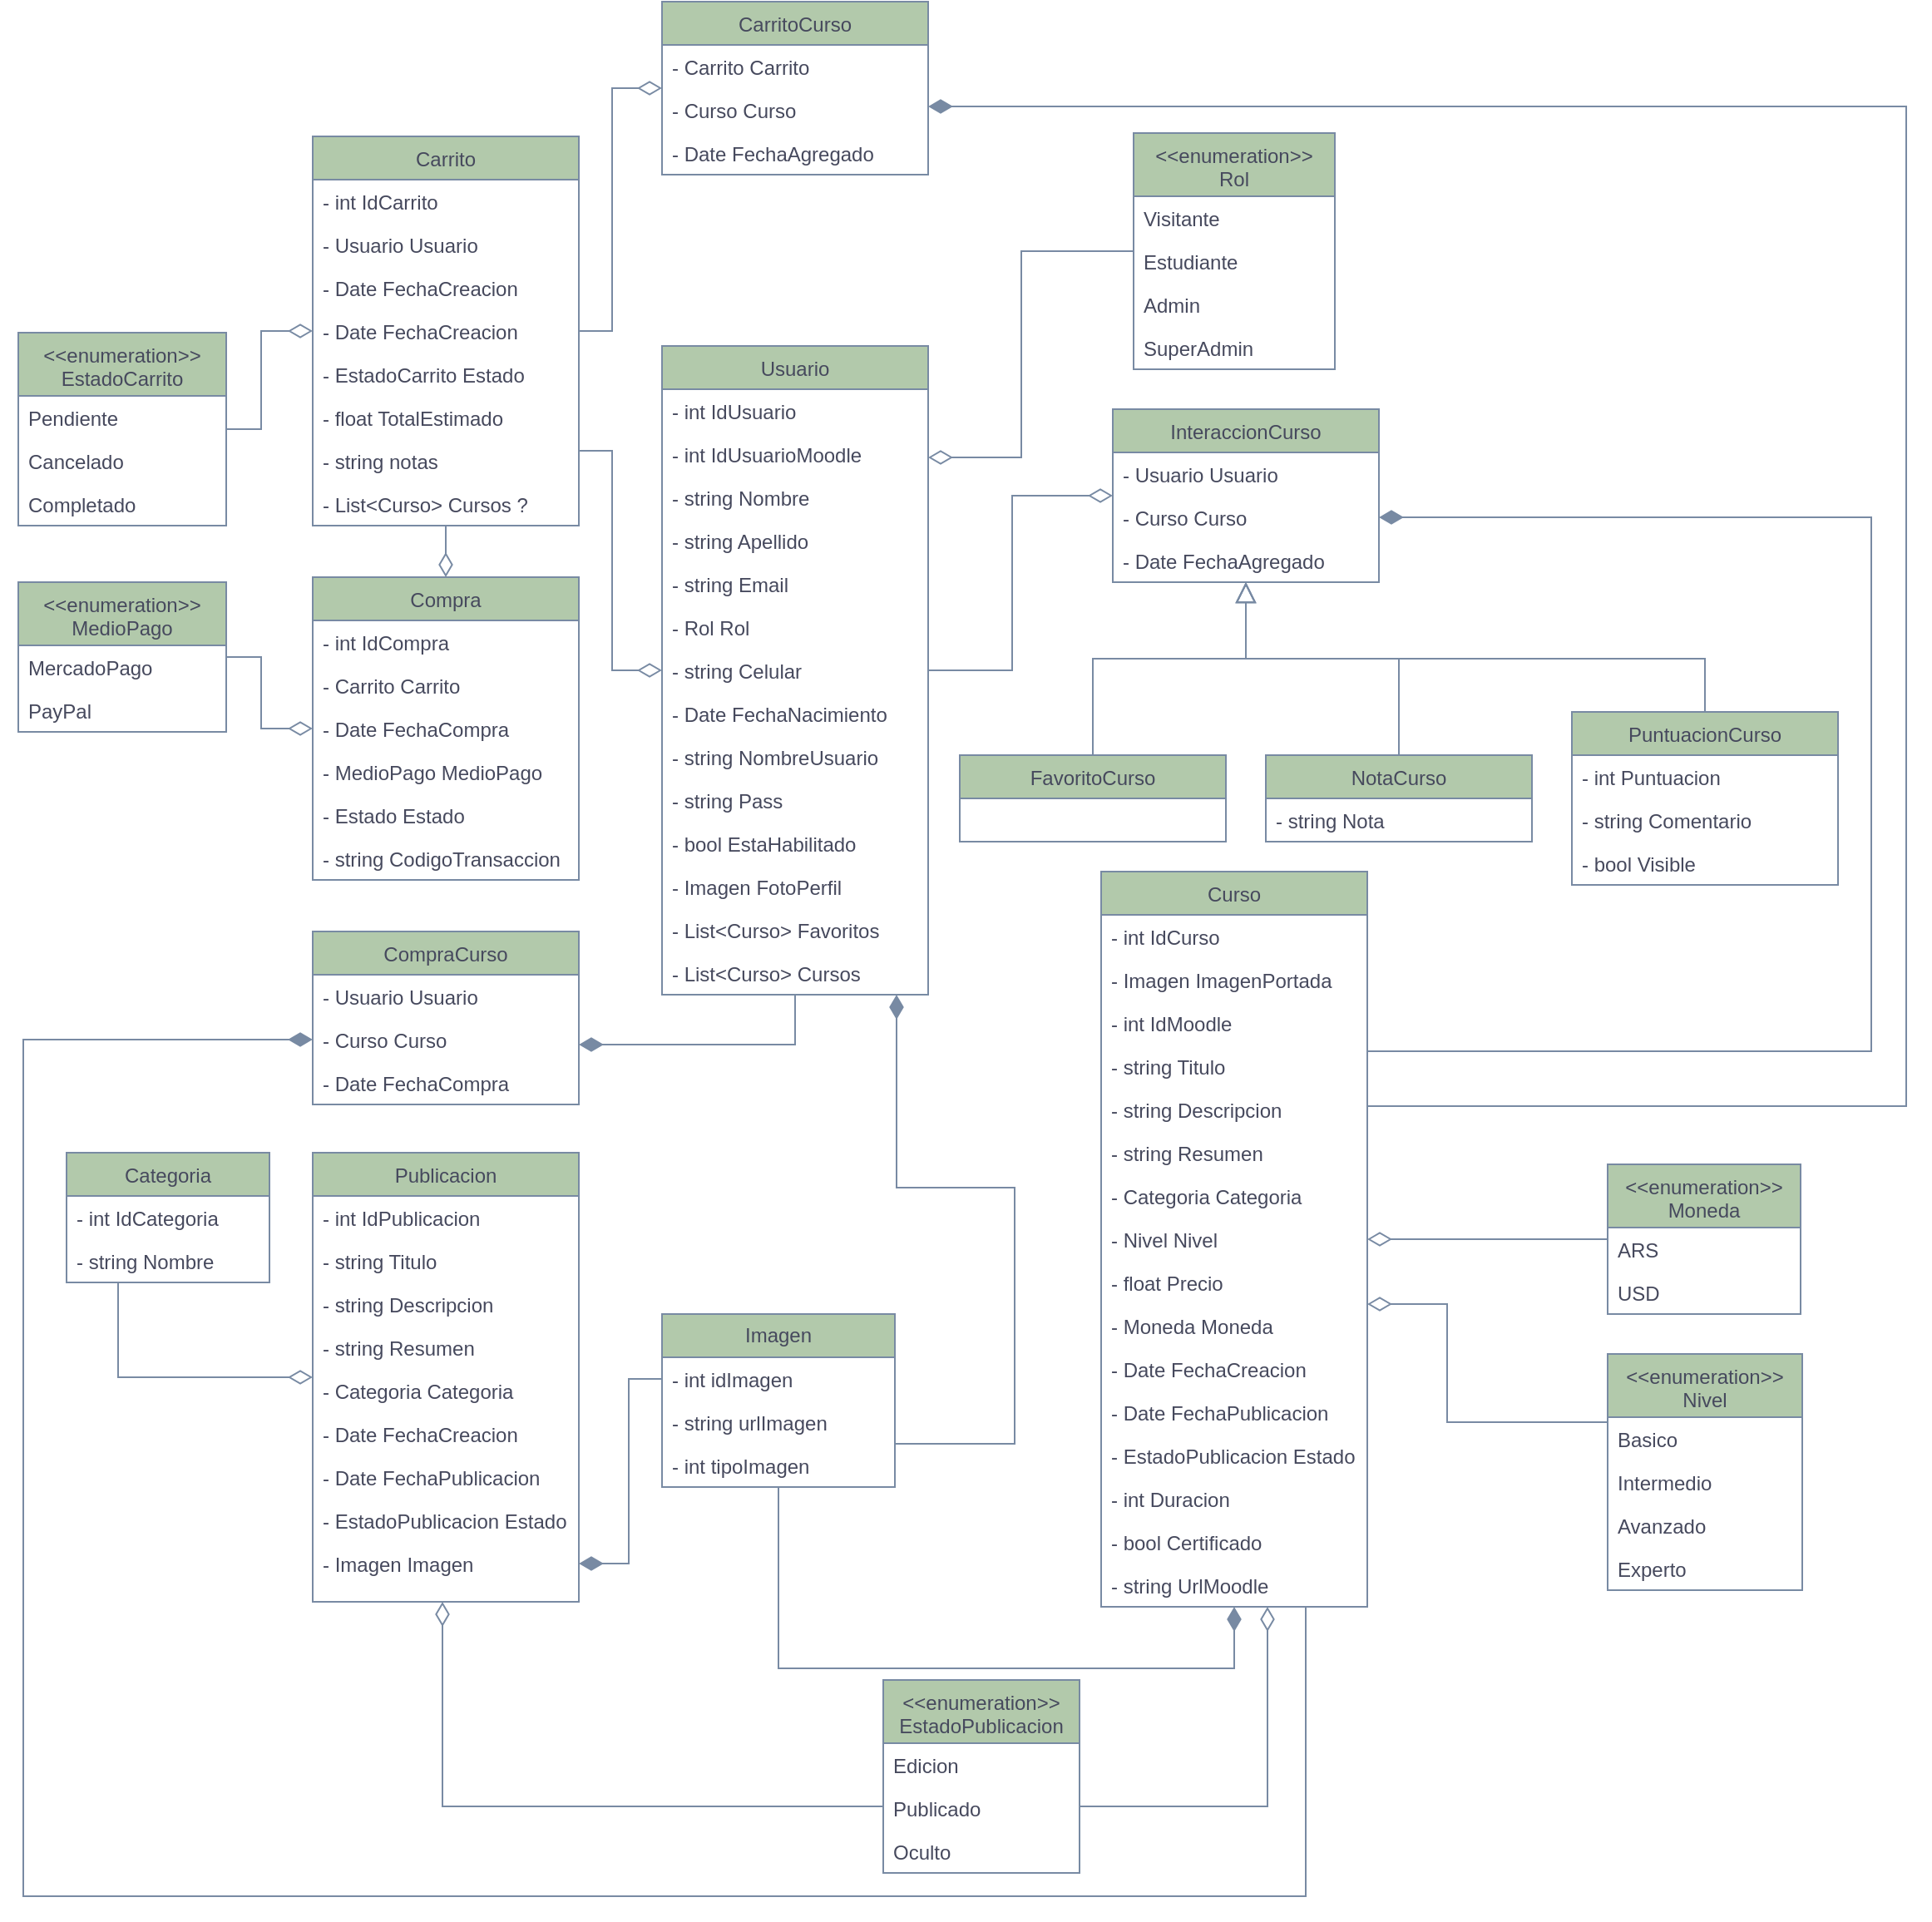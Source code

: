 <mxfile version="27.1.1">
  <diagram id="C5RBs43oDa-KdzZeNtuy" name="Page-1">
    <mxGraphModel dx="2101" dy="1542" grid="0" gridSize="10" guides="1" tooltips="1" connect="1" arrows="1" fold="1" page="0" pageScale="1" pageWidth="827" pageHeight="1169" math="0" shadow="0">
      <root>
        <mxCell id="WIyWlLk6GJQsqaUBKTNV-0" />
        <mxCell id="WIyWlLk6GJQsqaUBKTNV-1" parent="WIyWlLk6GJQsqaUBKTNV-0" />
        <mxCell id="zkfFHV4jXpPFQw0GAbJ--6" value="Usuario" style="swimlane;fontStyle=0;align=center;verticalAlign=top;childLayout=stackLayout;horizontal=1;startSize=26;horizontalStack=0;resizeParent=1;resizeLast=0;collapsible=1;marginBottom=0;rounded=0;shadow=0;strokeWidth=1;labelBackgroundColor=none;fillColor=#B2C9AB;strokeColor=#788AA3;fontColor=#46495D;" parent="WIyWlLk6GJQsqaUBKTNV-1" vertex="1">
          <mxGeometry x="-88" y="-234" width="160" height="390" as="geometry">
            <mxRectangle x="130" y="380" width="160" height="26" as="alternateBounds" />
          </mxGeometry>
        </mxCell>
        <mxCell id="zkfFHV4jXpPFQw0GAbJ--7" value="- int IdUsuario" style="text;align=left;verticalAlign=top;spacingLeft=4;spacingRight=4;overflow=hidden;rotatable=0;points=[[0,0.5],[1,0.5]];portConstraint=eastwest;labelBackgroundColor=none;fontColor=#46495D;" parent="zkfFHV4jXpPFQw0GAbJ--6" vertex="1">
          <mxGeometry y="26" width="160" height="26" as="geometry" />
        </mxCell>
        <mxCell id="paE0hozuZLWCSqtzIDK2-61" value="- int IdUsuarioMoodle" style="text;align=left;verticalAlign=top;spacingLeft=4;spacingRight=4;overflow=hidden;rotatable=0;points=[[0,0.5],[1,0.5]];portConstraint=eastwest;labelBackgroundColor=none;fontColor=#46495D;" parent="zkfFHV4jXpPFQw0GAbJ--6" vertex="1">
          <mxGeometry y="52" width="160" height="26" as="geometry" />
        </mxCell>
        <mxCell id="zkfFHV4jXpPFQw0GAbJ--8" value="- string Nombre" style="text;align=left;verticalAlign=top;spacingLeft=4;spacingRight=4;overflow=hidden;rotatable=0;points=[[0,0.5],[1,0.5]];portConstraint=eastwest;rounded=0;shadow=0;html=0;labelBackgroundColor=none;fontColor=#46495D;" parent="zkfFHV4jXpPFQw0GAbJ--6" vertex="1">
          <mxGeometry y="78" width="160" height="26" as="geometry" />
        </mxCell>
        <mxCell id="paE0hozuZLWCSqtzIDK2-4" value="- string Apellido" style="text;align=left;verticalAlign=top;spacingLeft=4;spacingRight=4;overflow=hidden;rotatable=0;points=[[0,0.5],[1,0.5]];portConstraint=eastwest;rounded=0;shadow=0;html=0;labelBackgroundColor=none;fontColor=#46495D;" parent="zkfFHV4jXpPFQw0GAbJ--6" vertex="1">
          <mxGeometry y="104" width="160" height="26" as="geometry" />
        </mxCell>
        <mxCell id="paE0hozuZLWCSqtzIDK2-3" value="- string Email" style="text;align=left;verticalAlign=top;spacingLeft=4;spacingRight=4;overflow=hidden;rotatable=0;points=[[0,0.5],[1,0.5]];portConstraint=eastwest;rounded=0;shadow=0;html=0;labelBackgroundColor=none;fontColor=#46495D;" parent="zkfFHV4jXpPFQw0GAbJ--6" vertex="1">
          <mxGeometry y="130" width="160" height="26" as="geometry" />
        </mxCell>
        <mxCell id="paE0hozuZLWCSqtzIDK2-10" value="- Rol Rol" style="text;align=left;verticalAlign=top;spacingLeft=4;spacingRight=4;overflow=hidden;rotatable=0;points=[[0,0.5],[1,0.5]];portConstraint=eastwest;rounded=0;shadow=0;html=0;labelBackgroundColor=none;fontColor=#46495D;" parent="zkfFHV4jXpPFQw0GAbJ--6" vertex="1">
          <mxGeometry y="156" width="160" height="26" as="geometry" />
        </mxCell>
        <mxCell id="paE0hozuZLWCSqtzIDK2-2" value="- string Celular" style="text;align=left;verticalAlign=top;spacingLeft=4;spacingRight=4;overflow=hidden;rotatable=0;points=[[0,0.5],[1,0.5]];portConstraint=eastwest;rounded=0;shadow=0;html=0;labelBackgroundColor=none;fontColor=#46495D;" parent="zkfFHV4jXpPFQw0GAbJ--6" vertex="1">
          <mxGeometry y="182" width="160" height="26" as="geometry" />
        </mxCell>
        <mxCell id="paE0hozuZLWCSqtzIDK2-1" value="- Date FechaNacimiento" style="text;align=left;verticalAlign=top;spacingLeft=4;spacingRight=4;overflow=hidden;rotatable=0;points=[[0,0.5],[1,0.5]];portConstraint=eastwest;rounded=0;shadow=0;html=0;labelBackgroundColor=none;fontColor=#46495D;" parent="zkfFHV4jXpPFQw0GAbJ--6" vertex="1">
          <mxGeometry y="208" width="160" height="26" as="geometry" />
        </mxCell>
        <mxCell id="paE0hozuZLWCSqtzIDK2-0" value="- string NombreUsuario" style="text;align=left;verticalAlign=top;spacingLeft=4;spacingRight=4;overflow=hidden;rotatable=0;points=[[0,0.5],[1,0.5]];portConstraint=eastwest;rounded=0;shadow=0;html=0;labelBackgroundColor=none;fontColor=#46495D;" parent="zkfFHV4jXpPFQw0GAbJ--6" vertex="1">
          <mxGeometry y="234" width="160" height="26" as="geometry" />
        </mxCell>
        <mxCell id="paE0hozuZLWCSqtzIDK2-9" value="- string Pass" style="text;align=left;verticalAlign=top;spacingLeft=4;spacingRight=4;overflow=hidden;rotatable=0;points=[[0,0.5],[1,0.5]];portConstraint=eastwest;rounded=0;shadow=0;html=0;labelBackgroundColor=none;fontColor=#46495D;" parent="zkfFHV4jXpPFQw0GAbJ--6" vertex="1">
          <mxGeometry y="260" width="160" height="26" as="geometry" />
        </mxCell>
        <mxCell id="paE0hozuZLWCSqtzIDK2-8" value="- bool EstaHabilitado" style="text;align=left;verticalAlign=top;spacingLeft=4;spacingRight=4;overflow=hidden;rotatable=0;points=[[0,0.5],[1,0.5]];portConstraint=eastwest;rounded=0;shadow=0;html=0;labelBackgroundColor=none;fontColor=#46495D;" parent="zkfFHV4jXpPFQw0GAbJ--6" vertex="1">
          <mxGeometry y="286" width="160" height="26" as="geometry" />
        </mxCell>
        <mxCell id="paE0hozuZLWCSqtzIDK2-7" value="- Imagen FotoPerfil" style="text;align=left;verticalAlign=top;spacingLeft=4;spacingRight=4;overflow=hidden;rotatable=0;points=[[0,0.5],[1,0.5]];portConstraint=eastwest;rounded=0;shadow=0;html=0;labelBackgroundColor=none;fontColor=#46495D;" parent="zkfFHV4jXpPFQw0GAbJ--6" vertex="1">
          <mxGeometry y="312" width="160" height="26" as="geometry" />
        </mxCell>
        <mxCell id="5Mc4MRMOza0lUGMRAQ-u-11" value="- List&lt;Curso&gt; Favoritos" style="text;align=left;verticalAlign=top;spacingLeft=4;spacingRight=4;overflow=hidden;rotatable=0;points=[[0,0.5],[1,0.5]];portConstraint=eastwest;rounded=0;shadow=0;html=0;labelBackgroundColor=none;fontColor=#46495D;" parent="zkfFHV4jXpPFQw0GAbJ--6" vertex="1">
          <mxGeometry y="338" width="160" height="26" as="geometry" />
        </mxCell>
        <mxCell id="5Mc4MRMOza0lUGMRAQ-u-12" value="- List&lt;Curso&gt; Cursos" style="text;align=left;verticalAlign=top;spacingLeft=4;spacingRight=4;overflow=hidden;rotatable=0;points=[[0,0.5],[1,0.5]];portConstraint=eastwest;rounded=0;shadow=0;html=0;labelBackgroundColor=none;fontColor=#46495D;" parent="zkfFHV4jXpPFQw0GAbJ--6" vertex="1">
          <mxGeometry y="364" width="160" height="26" as="geometry" />
        </mxCell>
        <mxCell id="zkfFHV4jXpPFQw0GAbJ--17" value="Curso" style="swimlane;fontStyle=0;align=center;verticalAlign=top;childLayout=stackLayout;horizontal=1;startSize=26;horizontalStack=0;resizeParent=1;resizeLast=0;collapsible=1;marginBottom=0;rounded=0;shadow=0;strokeWidth=1;labelBackgroundColor=none;fillColor=#B2C9AB;strokeColor=#788AA3;fontColor=#46495D;" parent="WIyWlLk6GJQsqaUBKTNV-1" vertex="1">
          <mxGeometry x="176" y="82" width="160" height="442" as="geometry">
            <mxRectangle x="550" y="140" width="160" height="26" as="alternateBounds" />
          </mxGeometry>
        </mxCell>
        <mxCell id="zkfFHV4jXpPFQw0GAbJ--18" value="- int IdCurso" style="text;align=left;verticalAlign=top;spacingLeft=4;spacingRight=4;overflow=hidden;rotatable=0;points=[[0,0.5],[1,0.5]];portConstraint=eastwest;labelBackgroundColor=none;fontColor=#46495D;" parent="zkfFHV4jXpPFQw0GAbJ--17" vertex="1">
          <mxGeometry y="26" width="160" height="26" as="geometry" />
        </mxCell>
        <mxCell id="paE0hozuZLWCSqtzIDK2-30" value="- Imagen ImagenPortada" style="text;align=left;verticalAlign=top;spacingLeft=4;spacingRight=4;overflow=hidden;rotatable=0;points=[[0,0.5],[1,0.5]];portConstraint=eastwest;rounded=0;shadow=0;html=0;labelBackgroundColor=none;fontColor=#46495D;" parent="zkfFHV4jXpPFQw0GAbJ--17" vertex="1">
          <mxGeometry y="52" width="160" height="26" as="geometry" />
        </mxCell>
        <mxCell id="zkfFHV4jXpPFQw0GAbJ--19" value="- int IdMoodle" style="text;align=left;verticalAlign=top;spacingLeft=4;spacingRight=4;overflow=hidden;rotatable=0;points=[[0,0.5],[1,0.5]];portConstraint=eastwest;rounded=0;shadow=0;html=0;labelBackgroundColor=none;fontColor=#46495D;" parent="zkfFHV4jXpPFQw0GAbJ--17" vertex="1">
          <mxGeometry y="78" width="160" height="26" as="geometry" />
        </mxCell>
        <mxCell id="zkfFHV4jXpPFQw0GAbJ--20" value="- string Titulo" style="text;align=left;verticalAlign=top;spacingLeft=4;spacingRight=4;overflow=hidden;rotatable=0;points=[[0,0.5],[1,0.5]];portConstraint=eastwest;rounded=0;shadow=0;html=0;labelBackgroundColor=none;fontColor=#46495D;" parent="zkfFHV4jXpPFQw0GAbJ--17" vertex="1">
          <mxGeometry y="104" width="160" height="26" as="geometry" />
        </mxCell>
        <mxCell id="zkfFHV4jXpPFQw0GAbJ--21" value="- string Descripcion" style="text;align=left;verticalAlign=top;spacingLeft=4;spacingRight=4;overflow=hidden;rotatable=0;points=[[0,0.5],[1,0.5]];portConstraint=eastwest;rounded=0;shadow=0;html=0;labelBackgroundColor=none;fontColor=#46495D;" parent="zkfFHV4jXpPFQw0GAbJ--17" vertex="1">
          <mxGeometry y="130" width="160" height="26" as="geometry" />
        </mxCell>
        <mxCell id="zkfFHV4jXpPFQw0GAbJ--22" value="- string Resumen" style="text;align=left;verticalAlign=top;spacingLeft=4;spacingRight=4;overflow=hidden;rotatable=0;points=[[0,0.5],[1,0.5]];portConstraint=eastwest;rounded=0;shadow=0;html=0;labelBackgroundColor=none;fontColor=#46495D;" parent="zkfFHV4jXpPFQw0GAbJ--17" vertex="1">
          <mxGeometry y="156" width="160" height="26" as="geometry" />
        </mxCell>
        <mxCell id="paE0hozuZLWCSqtzIDK2-37" value="- Categoria Categoria" style="text;align=left;verticalAlign=top;spacingLeft=4;spacingRight=4;overflow=hidden;rotatable=0;points=[[0,0.5],[1,0.5]];portConstraint=eastwest;rounded=0;shadow=0;html=0;labelBackgroundColor=none;fontColor=#46495D;" parent="zkfFHV4jXpPFQw0GAbJ--17" vertex="1">
          <mxGeometry y="182" width="160" height="26" as="geometry" />
        </mxCell>
        <mxCell id="paE0hozuZLWCSqtzIDK2-36" value="- Nivel Nivel" style="text;align=left;verticalAlign=top;spacingLeft=4;spacingRight=4;overflow=hidden;rotatable=0;points=[[0,0.5],[1,0.5]];portConstraint=eastwest;rounded=0;shadow=0;html=0;labelBackgroundColor=none;fontColor=#46495D;" parent="zkfFHV4jXpPFQw0GAbJ--17" vertex="1">
          <mxGeometry y="208" width="160" height="26" as="geometry" />
        </mxCell>
        <mxCell id="paE0hozuZLWCSqtzIDK2-35" value="- float Precio" style="text;align=left;verticalAlign=top;spacingLeft=4;spacingRight=4;overflow=hidden;rotatable=0;points=[[0,0.5],[1,0.5]];portConstraint=eastwest;rounded=0;shadow=0;html=0;labelBackgroundColor=none;fontColor=#46495D;" parent="zkfFHV4jXpPFQw0GAbJ--17" vertex="1">
          <mxGeometry y="234" width="160" height="26" as="geometry" />
        </mxCell>
        <mxCell id="paE0hozuZLWCSqtzIDK2-34" value="- Moneda Moneda" style="text;align=left;verticalAlign=top;spacingLeft=4;spacingRight=4;overflow=hidden;rotatable=0;points=[[0,0.5],[1,0.5]];portConstraint=eastwest;rounded=0;shadow=0;html=0;labelBackgroundColor=none;fontColor=#46495D;" parent="zkfFHV4jXpPFQw0GAbJ--17" vertex="1">
          <mxGeometry y="260" width="160" height="26" as="geometry" />
        </mxCell>
        <mxCell id="paE0hozuZLWCSqtzIDK2-33" value="- Date FechaCreacion" style="text;align=left;verticalAlign=top;spacingLeft=4;spacingRight=4;overflow=hidden;rotatable=0;points=[[0,0.5],[1,0.5]];portConstraint=eastwest;rounded=0;shadow=0;html=0;labelBackgroundColor=none;fontColor=#46495D;" parent="zkfFHV4jXpPFQw0GAbJ--17" vertex="1">
          <mxGeometry y="286" width="160" height="26" as="geometry" />
        </mxCell>
        <mxCell id="paE0hozuZLWCSqtzIDK2-32" value="- Date FechaPublicacion" style="text;align=left;verticalAlign=top;spacingLeft=4;spacingRight=4;overflow=hidden;rotatable=0;points=[[0,0.5],[1,0.5]];portConstraint=eastwest;rounded=0;shadow=0;html=0;labelBackgroundColor=none;fontColor=#46495D;" parent="zkfFHV4jXpPFQw0GAbJ--17" vertex="1">
          <mxGeometry y="312" width="160" height="26" as="geometry" />
        </mxCell>
        <mxCell id="paE0hozuZLWCSqtzIDK2-31" value="- EstadoPublicacion Estado" style="text;align=left;verticalAlign=top;spacingLeft=4;spacingRight=4;overflow=hidden;rotatable=0;points=[[0,0.5],[1,0.5]];portConstraint=eastwest;rounded=0;shadow=0;html=0;labelBackgroundColor=none;fontColor=#46495D;" parent="zkfFHV4jXpPFQw0GAbJ--17" vertex="1">
          <mxGeometry y="338" width="160" height="26" as="geometry" />
        </mxCell>
        <mxCell id="paE0hozuZLWCSqtzIDK2-39" value="- int Duracion" style="text;align=left;verticalAlign=top;spacingLeft=4;spacingRight=4;overflow=hidden;rotatable=0;points=[[0,0.5],[1,0.5]];portConstraint=eastwest;rounded=0;shadow=0;html=0;labelBackgroundColor=none;fontColor=#46495D;" parent="zkfFHV4jXpPFQw0GAbJ--17" vertex="1">
          <mxGeometry y="364" width="160" height="26" as="geometry" />
        </mxCell>
        <mxCell id="paE0hozuZLWCSqtzIDK2-38" value="- bool Certificado" style="text;align=left;verticalAlign=top;spacingLeft=4;spacingRight=4;overflow=hidden;rotatable=0;points=[[0,0.5],[1,0.5]];portConstraint=eastwest;rounded=0;shadow=0;html=0;labelBackgroundColor=none;fontColor=#46495D;" parent="zkfFHV4jXpPFQw0GAbJ--17" vertex="1">
          <mxGeometry y="390" width="160" height="26" as="geometry" />
        </mxCell>
        <mxCell id="paE0hozuZLWCSqtzIDK2-41" value="- string UrlMoodle" style="text;align=left;verticalAlign=top;spacingLeft=4;spacingRight=4;overflow=hidden;rotatable=0;points=[[0,0.5],[1,0.5]];portConstraint=eastwest;rounded=0;shadow=0;html=0;labelBackgroundColor=none;fontColor=#46495D;" parent="zkfFHV4jXpPFQw0GAbJ--17" vertex="1">
          <mxGeometry y="416" width="160" height="26" as="geometry" />
        </mxCell>
        <mxCell id="paE0hozuZLWCSqtzIDK2-11" value="Carrito" style="swimlane;fontStyle=0;align=center;verticalAlign=top;childLayout=stackLayout;horizontal=1;startSize=26;horizontalStack=0;resizeParent=1;resizeLast=0;collapsible=1;marginBottom=0;rounded=0;shadow=0;strokeWidth=1;labelBackgroundColor=none;fillColor=#B2C9AB;strokeColor=#788AA3;fontColor=#46495D;" parent="WIyWlLk6GJQsqaUBKTNV-1" vertex="1">
          <mxGeometry x="-298" y="-360" width="160" height="234" as="geometry">
            <mxRectangle x="130" y="380" width="160" height="26" as="alternateBounds" />
          </mxGeometry>
        </mxCell>
        <mxCell id="paE0hozuZLWCSqtzIDK2-12" value="- int IdCarrito" style="text;align=left;verticalAlign=top;spacingLeft=4;spacingRight=4;overflow=hidden;rotatable=0;points=[[0,0.5],[1,0.5]];portConstraint=eastwest;labelBackgroundColor=none;fontColor=#46495D;" parent="paE0hozuZLWCSqtzIDK2-11" vertex="1">
          <mxGeometry y="26" width="160" height="26" as="geometry" />
        </mxCell>
        <mxCell id="paE0hozuZLWCSqtzIDK2-14" value="- Usuario Usuario" style="text;align=left;verticalAlign=top;spacingLeft=4;spacingRight=4;overflow=hidden;rotatable=0;points=[[0,0.5],[1,0.5]];portConstraint=eastwest;rounded=0;shadow=0;html=0;labelBackgroundColor=none;fontColor=#46495D;" parent="paE0hozuZLWCSqtzIDK2-11" vertex="1">
          <mxGeometry y="52" width="160" height="26" as="geometry" />
        </mxCell>
        <mxCell id="paE0hozuZLWCSqtzIDK2-13" value="- Date FechaCreacion" style="text;align=left;verticalAlign=top;spacingLeft=4;spacingRight=4;overflow=hidden;rotatable=0;points=[[0,0.5],[1,0.5]];portConstraint=eastwest;rounded=0;shadow=0;html=0;labelBackgroundColor=none;fontColor=#46495D;" parent="paE0hozuZLWCSqtzIDK2-11" vertex="1">
          <mxGeometry y="78" width="160" height="26" as="geometry" />
        </mxCell>
        <mxCell id="zoIYwDQ7R9HkLmQT4uuE-14" value="- Date FechaCreacion" style="text;align=left;verticalAlign=top;spacingLeft=4;spacingRight=4;overflow=hidden;rotatable=0;points=[[0,0.5],[1,0.5]];portConstraint=eastwest;rounded=0;shadow=0;html=0;labelBackgroundColor=none;fontColor=#46495D;" parent="paE0hozuZLWCSqtzIDK2-11" vertex="1">
          <mxGeometry y="104" width="160" height="26" as="geometry" />
        </mxCell>
        <mxCell id="paE0hozuZLWCSqtzIDK2-15" value="- EstadoCarrito Estado" style="text;align=left;verticalAlign=top;spacingLeft=4;spacingRight=4;overflow=hidden;rotatable=0;points=[[0,0.5],[1,0.5]];portConstraint=eastwest;rounded=0;shadow=0;html=0;labelBackgroundColor=none;fontColor=#46495D;" parent="paE0hozuZLWCSqtzIDK2-11" vertex="1">
          <mxGeometry y="130" width="160" height="26" as="geometry" />
        </mxCell>
        <mxCell id="paE0hozuZLWCSqtzIDK2-16" value="- float TotalEstimado" style="text;align=left;verticalAlign=top;spacingLeft=4;spacingRight=4;overflow=hidden;rotatable=0;points=[[0,0.5],[1,0.5]];portConstraint=eastwest;rounded=0;shadow=0;html=0;labelBackgroundColor=none;fontColor=#46495D;" parent="paE0hozuZLWCSqtzIDK2-11" vertex="1">
          <mxGeometry y="156" width="160" height="26" as="geometry" />
        </mxCell>
        <mxCell id="paE0hozuZLWCSqtzIDK2-17" value="- string notas" style="text;align=left;verticalAlign=top;spacingLeft=4;spacingRight=4;overflow=hidden;rotatable=0;points=[[0,0.5],[1,0.5]];portConstraint=eastwest;rounded=0;shadow=0;html=0;labelBackgroundColor=none;fontColor=#46495D;" parent="paE0hozuZLWCSqtzIDK2-11" vertex="1">
          <mxGeometry y="182" width="160" height="26" as="geometry" />
        </mxCell>
        <mxCell id="5Mc4MRMOza0lUGMRAQ-u-10" value="- List&lt;Curso&gt; Cursos ?" style="text;align=left;verticalAlign=top;spacingLeft=4;spacingRight=4;overflow=hidden;rotatable=0;points=[[0,0.5],[1,0.5]];portConstraint=eastwest;rounded=0;shadow=0;html=0;labelBackgroundColor=none;fontColor=#46495D;" parent="paE0hozuZLWCSqtzIDK2-11" vertex="1">
          <mxGeometry y="208" width="160" height="26" as="geometry" />
        </mxCell>
        <mxCell id="paE0hozuZLWCSqtzIDK2-23" value="Compra" style="swimlane;fontStyle=0;align=center;verticalAlign=top;childLayout=stackLayout;horizontal=1;startSize=26;horizontalStack=0;resizeParent=1;resizeLast=0;collapsible=1;marginBottom=0;rounded=0;shadow=0;strokeWidth=1;labelBackgroundColor=none;fillColor=#B2C9AB;strokeColor=#788AA3;fontColor=#46495D;" parent="WIyWlLk6GJQsqaUBKTNV-1" vertex="1">
          <mxGeometry x="-298" y="-95" width="160" height="182" as="geometry">
            <mxRectangle x="130" y="380" width="160" height="26" as="alternateBounds" />
          </mxGeometry>
        </mxCell>
        <mxCell id="paE0hozuZLWCSqtzIDK2-24" value="- int IdCompra" style="text;align=left;verticalAlign=top;spacingLeft=4;spacingRight=4;overflow=hidden;rotatable=0;points=[[0,0.5],[1,0.5]];portConstraint=eastwest;labelBackgroundColor=none;fontColor=#46495D;" parent="paE0hozuZLWCSqtzIDK2-23" vertex="1">
          <mxGeometry y="26" width="160" height="26" as="geometry" />
        </mxCell>
        <mxCell id="paE0hozuZLWCSqtzIDK2-25" value="- Carrito Carrito" style="text;align=left;verticalAlign=top;spacingLeft=4;spacingRight=4;overflow=hidden;rotatable=0;points=[[0,0.5],[1,0.5]];portConstraint=eastwest;rounded=0;shadow=0;html=0;labelBackgroundColor=none;fontColor=#46495D;" parent="paE0hozuZLWCSqtzIDK2-23" vertex="1">
          <mxGeometry y="52" width="160" height="26" as="geometry" />
        </mxCell>
        <mxCell id="paE0hozuZLWCSqtzIDK2-26" value="- Date FechaCompra" style="text;align=left;verticalAlign=top;spacingLeft=4;spacingRight=4;overflow=hidden;rotatable=0;points=[[0,0.5],[1,0.5]];portConstraint=eastwest;rounded=0;shadow=0;html=0;labelBackgroundColor=none;fontColor=#46495D;" parent="paE0hozuZLWCSqtzIDK2-23" vertex="1">
          <mxGeometry y="78" width="160" height="26" as="geometry" />
        </mxCell>
        <mxCell id="paE0hozuZLWCSqtzIDK2-27" value="- MedioPago MedioPago" style="text;align=left;verticalAlign=top;spacingLeft=4;spacingRight=4;overflow=hidden;rotatable=0;points=[[0,0.5],[1,0.5]];portConstraint=eastwest;rounded=0;shadow=0;html=0;labelBackgroundColor=none;fontColor=#46495D;" parent="paE0hozuZLWCSqtzIDK2-23" vertex="1">
          <mxGeometry y="104" width="160" height="26" as="geometry" />
        </mxCell>
        <mxCell id="paE0hozuZLWCSqtzIDK2-28" value="- Estado Estado" style="text;align=left;verticalAlign=top;spacingLeft=4;spacingRight=4;overflow=hidden;rotatable=0;points=[[0,0.5],[1,0.5]];portConstraint=eastwest;rounded=0;shadow=0;html=0;labelBackgroundColor=none;fontColor=#46495D;" parent="paE0hozuZLWCSqtzIDK2-23" vertex="1">
          <mxGeometry y="130" width="160" height="26" as="geometry" />
        </mxCell>
        <mxCell id="paE0hozuZLWCSqtzIDK2-29" value="- string CodigoTransaccion" style="text;align=left;verticalAlign=top;spacingLeft=4;spacingRight=4;overflow=hidden;rotatable=0;points=[[0,0.5],[1,0.5]];portConstraint=eastwest;rounded=0;shadow=0;html=0;labelBackgroundColor=none;fontColor=#46495D;" parent="paE0hozuZLWCSqtzIDK2-23" vertex="1">
          <mxGeometry y="156" width="160" height="26" as="geometry" />
        </mxCell>
        <mxCell id="paE0hozuZLWCSqtzIDK2-42" value="CarritoCurso" style="swimlane;fontStyle=0;align=center;verticalAlign=top;childLayout=stackLayout;horizontal=1;startSize=26;horizontalStack=0;resizeParent=1;resizeLast=0;collapsible=1;marginBottom=0;rounded=0;shadow=0;strokeWidth=1;labelBackgroundColor=none;fillColor=#B2C9AB;strokeColor=#788AA3;fontColor=#46495D;" parent="WIyWlLk6GJQsqaUBKTNV-1" vertex="1">
          <mxGeometry x="-88" y="-441" width="160" height="104" as="geometry">
            <mxRectangle x="130" y="380" width="160" height="26" as="alternateBounds" />
          </mxGeometry>
        </mxCell>
        <mxCell id="paE0hozuZLWCSqtzIDK2-43" value="- Carrito Carrito" style="text;align=left;verticalAlign=top;spacingLeft=4;spacingRight=4;overflow=hidden;rotatable=0;points=[[0,0.5],[1,0.5]];portConstraint=eastwest;labelBackgroundColor=none;fontColor=#46495D;" parent="paE0hozuZLWCSqtzIDK2-42" vertex="1">
          <mxGeometry y="26" width="160" height="26" as="geometry" />
        </mxCell>
        <mxCell id="paE0hozuZLWCSqtzIDK2-44" value="- Curso Curso" style="text;align=left;verticalAlign=top;spacingLeft=4;spacingRight=4;overflow=hidden;rotatable=0;points=[[0,0.5],[1,0.5]];portConstraint=eastwest;rounded=0;shadow=0;html=0;labelBackgroundColor=none;fontColor=#46495D;" parent="paE0hozuZLWCSqtzIDK2-42" vertex="1">
          <mxGeometry y="52" width="160" height="26" as="geometry" />
        </mxCell>
        <mxCell id="paE0hozuZLWCSqtzIDK2-45" value="- Date FechaAgregado" style="text;align=left;verticalAlign=top;spacingLeft=4;spacingRight=4;overflow=hidden;rotatable=0;points=[[0,0.5],[1,0.5]];portConstraint=eastwest;rounded=0;shadow=0;html=0;labelBackgroundColor=none;fontColor=#46495D;" parent="paE0hozuZLWCSqtzIDK2-42" vertex="1">
          <mxGeometry y="78" width="160" height="26" as="geometry" />
        </mxCell>
        <mxCell id="5Mc4MRMOza0lUGMRAQ-u-5" style="edgeStyle=orthogonalEdgeStyle;rounded=0;orthogonalLoop=1;jettySize=auto;html=1;endSize=10;endArrow=block;endFill=0;labelBackgroundColor=none;strokeColor=#788AA3;fontColor=default;" parent="WIyWlLk6GJQsqaUBKTNV-1" source="paE0hozuZLWCSqtzIDK2-49" target="5Mc4MRMOza0lUGMRAQ-u-0" edge="1">
          <mxGeometry relative="1" as="geometry">
            <Array as="points">
              <mxPoint x="171" y="-46" />
              <mxPoint x="263" y="-46" />
            </Array>
          </mxGeometry>
        </mxCell>
        <mxCell id="paE0hozuZLWCSqtzIDK2-49" value="FavoritoCurso" style="swimlane;fontStyle=0;align=center;verticalAlign=top;childLayout=stackLayout;horizontal=1;startSize=26;horizontalStack=0;resizeParent=1;resizeLast=0;collapsible=1;marginBottom=0;rounded=0;shadow=0;strokeWidth=1;labelBackgroundColor=none;fillColor=#B2C9AB;strokeColor=#788AA3;fontColor=#46495D;" parent="WIyWlLk6GJQsqaUBKTNV-1" vertex="1">
          <mxGeometry x="91" y="12" width="160" height="52" as="geometry">
            <mxRectangle x="130" y="380" width="160" height="26" as="alternateBounds" />
          </mxGeometry>
        </mxCell>
        <mxCell id="5Mc4MRMOza0lUGMRAQ-u-7" style="edgeStyle=orthogonalEdgeStyle;rounded=0;orthogonalLoop=1;jettySize=auto;html=1;endArrow=block;endFill=0;endSize=10;labelBackgroundColor=none;strokeColor=#788AA3;fontColor=default;exitX=0.5;exitY=0;exitDx=0;exitDy=0;" parent="WIyWlLk6GJQsqaUBKTNV-1" source="paE0hozuZLWCSqtzIDK2-53" target="5Mc4MRMOza0lUGMRAQ-u-0" edge="1">
          <mxGeometry relative="1" as="geometry">
            <Array as="points">
              <mxPoint x="539" y="-46" />
              <mxPoint x="263" y="-46" />
            </Array>
          </mxGeometry>
        </mxCell>
        <mxCell id="paE0hozuZLWCSqtzIDK2-53" value="PuntuacionCurso" style="swimlane;fontStyle=0;align=center;verticalAlign=top;childLayout=stackLayout;horizontal=1;startSize=26;horizontalStack=0;resizeParent=1;resizeLast=0;collapsible=1;marginBottom=0;rounded=0;shadow=0;strokeWidth=1;labelBackgroundColor=none;fillColor=#B2C9AB;strokeColor=#788AA3;fontColor=#46495D;" parent="WIyWlLk6GJQsqaUBKTNV-1" vertex="1">
          <mxGeometry x="459" y="-14" width="160" height="104" as="geometry">
            <mxRectangle x="130" y="380" width="160" height="26" as="alternateBounds" />
          </mxGeometry>
        </mxCell>
        <mxCell id="paE0hozuZLWCSqtzIDK2-58" value="- int Puntuacion" style="text;align=left;verticalAlign=top;spacingLeft=4;spacingRight=4;overflow=hidden;rotatable=0;points=[[0,0.5],[1,0.5]];portConstraint=eastwest;rounded=0;shadow=0;html=0;labelBackgroundColor=none;fontColor=#46495D;" parent="paE0hozuZLWCSqtzIDK2-53" vertex="1">
          <mxGeometry y="26" width="160" height="26" as="geometry" />
        </mxCell>
        <mxCell id="paE0hozuZLWCSqtzIDK2-57" value="- string Comentario" style="text;align=left;verticalAlign=top;spacingLeft=4;spacingRight=4;overflow=hidden;rotatable=0;points=[[0,0.5],[1,0.5]];portConstraint=eastwest;rounded=0;shadow=0;html=0;labelBackgroundColor=none;fontColor=#46495D;" parent="paE0hozuZLWCSqtzIDK2-53" vertex="1">
          <mxGeometry y="52" width="160" height="26" as="geometry" />
        </mxCell>
        <mxCell id="paE0hozuZLWCSqtzIDK2-59" value="- bool Visible" style="text;align=left;verticalAlign=top;spacingLeft=4;spacingRight=4;overflow=hidden;rotatable=0;points=[[0,0.5],[1,0.5]];portConstraint=eastwest;rounded=0;shadow=0;html=0;labelBackgroundColor=none;fontColor=#46495D;" parent="paE0hozuZLWCSqtzIDK2-53" vertex="1">
          <mxGeometry y="78" width="160" height="26" as="geometry" />
        </mxCell>
        <mxCell id="5Mc4MRMOza0lUGMRAQ-u-6" style="edgeStyle=orthogonalEdgeStyle;rounded=0;orthogonalLoop=1;jettySize=auto;html=1;endArrow=block;endFill=0;endSize=10;labelBackgroundColor=none;strokeColor=#788AA3;fontColor=default;" parent="WIyWlLk6GJQsqaUBKTNV-1" source="8UlU-7TpT3xzEu8brMmw-0" target="5Mc4MRMOza0lUGMRAQ-u-0" edge="1">
          <mxGeometry relative="1" as="geometry">
            <Array as="points">
              <mxPoint x="355" y="-46" />
              <mxPoint x="263" y="-46" />
            </Array>
          </mxGeometry>
        </mxCell>
        <mxCell id="8UlU-7TpT3xzEu8brMmw-0" value="NotaCurso" style="swimlane;fontStyle=0;align=center;verticalAlign=top;childLayout=stackLayout;horizontal=1;startSize=26;horizontalStack=0;resizeParent=1;resizeLast=0;collapsible=1;marginBottom=0;rounded=0;shadow=0;strokeWidth=1;labelBackgroundColor=none;fillColor=#B2C9AB;strokeColor=#788AA3;fontColor=#46495D;" parent="WIyWlLk6GJQsqaUBKTNV-1" vertex="1">
          <mxGeometry x="275" y="12" width="160" height="52" as="geometry">
            <mxRectangle x="130" y="380" width="160" height="26" as="alternateBounds" />
          </mxGeometry>
        </mxCell>
        <mxCell id="8UlU-7TpT3xzEu8brMmw-4" value="- string Nota" style="text;align=left;verticalAlign=top;spacingLeft=4;spacingRight=4;overflow=hidden;rotatable=0;points=[[0,0.5],[1,0.5]];portConstraint=eastwest;rounded=0;shadow=0;html=0;labelBackgroundColor=none;fontColor=#46495D;" parent="8UlU-7TpT3xzEu8brMmw-0" vertex="1">
          <mxGeometry y="26" width="160" height="26" as="geometry" />
        </mxCell>
        <mxCell id="KhBismsx9QDA-SX-2VET-0" value="Imagen" style="swimlane;fontStyle=0;childLayout=stackLayout;horizontal=1;startSize=26;fillColor=#B2C9AB;horizontalStack=0;resizeParent=1;resizeParentMax=0;resizeLast=0;collapsible=1;marginBottom=0;whiteSpace=wrap;html=1;labelBackgroundColor=none;strokeColor=#788AA3;fontColor=#46495D;" parent="WIyWlLk6GJQsqaUBKTNV-1" vertex="1">
          <mxGeometry x="-88" y="348" width="140" height="104" as="geometry" />
        </mxCell>
        <mxCell id="KhBismsx9QDA-SX-2VET-1" value="- int idImagen" style="text;strokeColor=none;fillColor=none;align=left;verticalAlign=top;spacingLeft=4;spacingRight=4;overflow=hidden;rotatable=0;points=[[0,0.5],[1,0.5]];portConstraint=eastwest;whiteSpace=wrap;html=1;labelBackgroundColor=none;fontColor=#46495D;" parent="KhBismsx9QDA-SX-2VET-0" vertex="1">
          <mxGeometry y="26" width="140" height="26" as="geometry" />
        </mxCell>
        <mxCell id="KhBismsx9QDA-SX-2VET-2" value="- string urlImagen" style="text;strokeColor=none;fillColor=none;align=left;verticalAlign=top;spacingLeft=4;spacingRight=4;overflow=hidden;rotatable=0;points=[[0,0.5],[1,0.5]];portConstraint=eastwest;whiteSpace=wrap;html=1;labelBackgroundColor=none;fontColor=#46495D;" parent="KhBismsx9QDA-SX-2VET-0" vertex="1">
          <mxGeometry y="52" width="140" height="26" as="geometry" />
        </mxCell>
        <mxCell id="KhBismsx9QDA-SX-2VET-3" value="- int tipoImagen" style="text;strokeColor=none;fillColor=none;align=left;verticalAlign=top;spacingLeft=4;spacingRight=4;overflow=hidden;rotatable=0;points=[[0,0.5],[1,0.5]];portConstraint=eastwest;whiteSpace=wrap;html=1;labelBackgroundColor=none;fontColor=#46495D;" parent="KhBismsx9QDA-SX-2VET-0" vertex="1">
          <mxGeometry y="78" width="140" height="26" as="geometry" />
        </mxCell>
        <mxCell id="KhBismsx9QDA-SX-2VET-8" value="Publicacion" style="swimlane;fontStyle=0;align=center;verticalAlign=top;childLayout=stackLayout;horizontal=1;startSize=26;horizontalStack=0;resizeParent=1;resizeLast=0;collapsible=1;marginBottom=0;rounded=0;shadow=0;strokeWidth=1;labelBackgroundColor=none;fillColor=#B2C9AB;strokeColor=#788AA3;fontColor=#46495D;" parent="WIyWlLk6GJQsqaUBKTNV-1" vertex="1">
          <mxGeometry x="-298" y="251" width="160" height="270" as="geometry">
            <mxRectangle x="550" y="140" width="160" height="26" as="alternateBounds" />
          </mxGeometry>
        </mxCell>
        <mxCell id="KhBismsx9QDA-SX-2VET-9" value="- int IdPublicacion" style="text;align=left;verticalAlign=top;spacingLeft=4;spacingRight=4;overflow=hidden;rotatable=0;points=[[0,0.5],[1,0.5]];portConstraint=eastwest;labelBackgroundColor=none;fontColor=#46495D;" parent="KhBismsx9QDA-SX-2VET-8" vertex="1">
          <mxGeometry y="26" width="160" height="26" as="geometry" />
        </mxCell>
        <mxCell id="KhBismsx9QDA-SX-2VET-11" value="- string Titulo" style="text;align=left;verticalAlign=top;spacingLeft=4;spacingRight=4;overflow=hidden;rotatable=0;points=[[0,0.5],[1,0.5]];portConstraint=eastwest;rounded=0;shadow=0;html=0;labelBackgroundColor=none;fontColor=#46495D;" parent="KhBismsx9QDA-SX-2VET-8" vertex="1">
          <mxGeometry y="52" width="160" height="26" as="geometry" />
        </mxCell>
        <mxCell id="KhBismsx9QDA-SX-2VET-12" value="- string Descripcion" style="text;align=left;verticalAlign=top;spacingLeft=4;spacingRight=4;overflow=hidden;rotatable=0;points=[[0,0.5],[1,0.5]];portConstraint=eastwest;rounded=0;shadow=0;html=0;labelBackgroundColor=none;fontColor=#46495D;" parent="KhBismsx9QDA-SX-2VET-8" vertex="1">
          <mxGeometry y="78" width="160" height="26" as="geometry" />
        </mxCell>
        <mxCell id="KhBismsx9QDA-SX-2VET-13" value="- string Resumen" style="text;align=left;verticalAlign=top;spacingLeft=4;spacingRight=4;overflow=hidden;rotatable=0;points=[[0,0.5],[1,0.5]];portConstraint=eastwest;rounded=0;shadow=0;html=0;labelBackgroundColor=none;fontColor=#46495D;" parent="KhBismsx9QDA-SX-2VET-8" vertex="1">
          <mxGeometry y="104" width="160" height="26" as="geometry" />
        </mxCell>
        <mxCell id="KhBismsx9QDA-SX-2VET-14" value="- Categoria Categoria" style="text;align=left;verticalAlign=top;spacingLeft=4;spacingRight=4;overflow=hidden;rotatable=0;points=[[0,0.5],[1,0.5]];portConstraint=eastwest;rounded=0;shadow=0;html=0;labelBackgroundColor=none;fontColor=#46495D;" parent="KhBismsx9QDA-SX-2VET-8" vertex="1">
          <mxGeometry y="130" width="160" height="26" as="geometry" />
        </mxCell>
        <mxCell id="KhBismsx9QDA-SX-2VET-18" value="- Date FechaCreacion" style="text;align=left;verticalAlign=top;spacingLeft=4;spacingRight=4;overflow=hidden;rotatable=0;points=[[0,0.5],[1,0.5]];portConstraint=eastwest;rounded=0;shadow=0;html=0;labelBackgroundColor=none;fontColor=#46495D;" parent="KhBismsx9QDA-SX-2VET-8" vertex="1">
          <mxGeometry y="156" width="160" height="26" as="geometry" />
        </mxCell>
        <mxCell id="KhBismsx9QDA-SX-2VET-19" value="- Date FechaPublicacion" style="text;align=left;verticalAlign=top;spacingLeft=4;spacingRight=4;overflow=hidden;rotatable=0;points=[[0,0.5],[1,0.5]];portConstraint=eastwest;rounded=0;shadow=0;html=0;labelBackgroundColor=none;fontColor=#46495D;" parent="KhBismsx9QDA-SX-2VET-8" vertex="1">
          <mxGeometry y="182" width="160" height="26" as="geometry" />
        </mxCell>
        <mxCell id="KhBismsx9QDA-SX-2VET-20" value="- EstadoPublicacion Estado" style="text;align=left;verticalAlign=top;spacingLeft=4;spacingRight=4;overflow=hidden;rotatable=0;points=[[0,0.5],[1,0.5]];portConstraint=eastwest;rounded=0;shadow=0;html=0;labelBackgroundColor=none;fontColor=#46495D;" parent="KhBismsx9QDA-SX-2VET-8" vertex="1">
          <mxGeometry y="208" width="160" height="26" as="geometry" />
        </mxCell>
        <mxCell id="KhBismsx9QDA-SX-2VET-21" value="- Imagen Imagen" style="text;align=left;verticalAlign=top;spacingLeft=4;spacingRight=4;overflow=hidden;rotatable=0;points=[[0,0.5],[1,0.5]];portConstraint=eastwest;rounded=0;shadow=0;html=0;labelBackgroundColor=none;fontColor=#46495D;" parent="KhBismsx9QDA-SX-2VET-8" vertex="1">
          <mxGeometry y="234" width="160" height="26" as="geometry" />
        </mxCell>
        <mxCell id="KhBismsx9QDA-SX-2VET-7" style="edgeStyle=orthogonalEdgeStyle;rounded=0;orthogonalLoop=1;jettySize=auto;html=1;strokeColor=#788AA3;fontSize=12;fontColor=default;startSize=8;endSize=12;labelBackgroundColor=none;endArrow=diamondThin;endFill=1;" parent="WIyWlLk6GJQsqaUBKTNV-1" source="KhBismsx9QDA-SX-2VET-0" target="zkfFHV4jXpPFQw0GAbJ--17" edge="1">
          <mxGeometry relative="1" as="geometry">
            <Array as="points">
              <mxPoint x="-18" y="561" />
              <mxPoint x="256" y="561" />
            </Array>
          </mxGeometry>
        </mxCell>
        <mxCell id="zoIYwDQ7R9HkLmQT4uuE-1" style="edgeStyle=orthogonalEdgeStyle;rounded=0;orthogonalLoop=1;jettySize=auto;html=1;labelBackgroundColor=none;strokeColor=#788AA3;fontColor=default;endArrow=diamondThin;endFill=0;endSize=12;" parent="WIyWlLk6GJQsqaUBKTNV-1" source="paE0hozuZLWCSqtzIDK2-11" target="paE0hozuZLWCSqtzIDK2-23" edge="1">
          <mxGeometry relative="1" as="geometry">
            <Array as="points">
              <mxPoint x="-234" y="-171" />
              <mxPoint x="-234" y="-171" />
            </Array>
            <mxPoint x="-396" y="7" as="targetPoint" />
          </mxGeometry>
        </mxCell>
        <mxCell id="zoIYwDQ7R9HkLmQT4uuE-2" style="edgeStyle=orthogonalEdgeStyle;rounded=0;orthogonalLoop=1;jettySize=auto;html=1;labelBackgroundColor=none;strokeColor=#788AA3;fontColor=default;endArrow=diamondThin;endFill=0;endSize=12;" parent="WIyWlLk6GJQsqaUBKTNV-1" source="paE0hozuZLWCSqtzIDK2-11" target="paE0hozuZLWCSqtzIDK2-42" edge="1">
          <mxGeometry relative="1" as="geometry" />
        </mxCell>
        <mxCell id="zoIYwDQ7R9HkLmQT4uuE-13" style="edgeStyle=orthogonalEdgeStyle;rounded=0;orthogonalLoop=1;jettySize=auto;html=1;labelBackgroundColor=none;strokeColor=#788AA3;fontColor=default;endArrow=diamondThin;endFill=0;endSize=12;" parent="WIyWlLk6GJQsqaUBKTNV-1" source="paE0hozuZLWCSqtzIDK2-11" target="zkfFHV4jXpPFQw0GAbJ--6" edge="1">
          <mxGeometry relative="1" as="geometry">
            <Array as="points">
              <mxPoint x="-118" y="-171" />
              <mxPoint x="-118" y="-39" />
            </Array>
          </mxGeometry>
        </mxCell>
        <mxCell id="zoIYwDQ7R9HkLmQT4uuE-15" style="edgeStyle=orthogonalEdgeStyle;rounded=0;orthogonalLoop=1;jettySize=auto;html=1;labelBackgroundColor=none;strokeColor=#788AA3;fontColor=default;endArrow=diamondThin;endFill=1;endSize=12;" parent="WIyWlLk6GJQsqaUBKTNV-1" source="zkfFHV4jXpPFQw0GAbJ--17" target="paE0hozuZLWCSqtzIDK2-42" edge="1">
          <mxGeometry relative="1" as="geometry">
            <Array as="points">
              <mxPoint x="660" y="223" />
              <mxPoint x="660" y="-378" />
            </Array>
          </mxGeometry>
        </mxCell>
        <mxCell id="5Mc4MRMOza0lUGMRAQ-u-0" value="InteraccionCurso" style="swimlane;fontStyle=0;align=center;verticalAlign=top;childLayout=stackLayout;horizontal=1;startSize=26;horizontalStack=0;resizeParent=1;resizeLast=0;collapsible=1;marginBottom=0;rounded=0;shadow=0;strokeWidth=1;labelBackgroundColor=none;fillColor=#B2C9AB;strokeColor=#788AA3;fontColor=#46495D;" parent="WIyWlLk6GJQsqaUBKTNV-1" vertex="1">
          <mxGeometry x="183" y="-196" width="160" height="104" as="geometry">
            <mxRectangle x="130" y="380" width="160" height="26" as="alternateBounds" />
          </mxGeometry>
        </mxCell>
        <mxCell id="5Mc4MRMOza0lUGMRAQ-u-1" value="- Usuario Usuario" style="text;align=left;verticalAlign=top;spacingLeft=4;spacingRight=4;overflow=hidden;rotatable=0;points=[[0,0.5],[1,0.5]];portConstraint=eastwest;labelBackgroundColor=none;fontColor=#46495D;" parent="5Mc4MRMOza0lUGMRAQ-u-0" vertex="1">
          <mxGeometry y="26" width="160" height="26" as="geometry" />
        </mxCell>
        <mxCell id="5Mc4MRMOza0lUGMRAQ-u-2" value="- Curso Curso" style="text;align=left;verticalAlign=top;spacingLeft=4;spacingRight=4;overflow=hidden;rotatable=0;points=[[0,0.5],[1,0.5]];portConstraint=eastwest;rounded=0;shadow=0;html=0;labelBackgroundColor=none;fontColor=#46495D;" parent="5Mc4MRMOza0lUGMRAQ-u-0" vertex="1">
          <mxGeometry y="52" width="160" height="26" as="geometry" />
        </mxCell>
        <mxCell id="5Mc4MRMOza0lUGMRAQ-u-4" value="- Date FechaAgregado" style="text;align=left;verticalAlign=top;spacingLeft=4;spacingRight=4;overflow=hidden;rotatable=0;points=[[0,0.5],[1,0.5]];portConstraint=eastwest;rounded=0;shadow=0;html=0;labelBackgroundColor=none;fontColor=#46495D;" parent="5Mc4MRMOza0lUGMRAQ-u-0" vertex="1">
          <mxGeometry y="78" width="160" height="26" as="geometry" />
        </mxCell>
        <mxCell id="5Mc4MRMOza0lUGMRAQ-u-8" style="edgeStyle=orthogonalEdgeStyle;rounded=0;orthogonalLoop=1;jettySize=auto;html=1;labelBackgroundColor=none;strokeColor=#788AA3;fontColor=default;endArrow=diamondThin;endFill=1;strokeWidth=1;endSize=12;" parent="WIyWlLk6GJQsqaUBKTNV-1" source="zkfFHV4jXpPFQw0GAbJ--17" target="5Mc4MRMOza0lUGMRAQ-u-0" edge="1">
          <mxGeometry relative="1" as="geometry">
            <Array as="points">
              <mxPoint x="639" y="190" />
              <mxPoint x="639" y="-131" />
            </Array>
          </mxGeometry>
        </mxCell>
        <mxCell id="5Mc4MRMOza0lUGMRAQ-u-9" style="edgeStyle=orthogonalEdgeStyle;rounded=0;orthogonalLoop=1;jettySize=auto;html=1;labelBackgroundColor=none;strokeColor=#788AA3;fontColor=default;endArrow=diamondThin;endFill=0;endSize=12;" parent="WIyWlLk6GJQsqaUBKTNV-1" source="zkfFHV4jXpPFQw0GAbJ--6" target="5Mc4MRMOza0lUGMRAQ-u-0" edge="1">
          <mxGeometry relative="1" as="geometry" />
        </mxCell>
        <mxCell id="5Mc4MRMOza0lUGMRAQ-u-13" value="CompraCurso" style="swimlane;fontStyle=0;align=center;verticalAlign=top;childLayout=stackLayout;horizontal=1;startSize=26;horizontalStack=0;resizeParent=1;resizeLast=0;collapsible=1;marginBottom=0;rounded=0;shadow=0;strokeWidth=1;labelBackgroundColor=none;fillColor=#B2C9AB;strokeColor=#788AA3;fontColor=#46495D;" parent="WIyWlLk6GJQsqaUBKTNV-1" vertex="1">
          <mxGeometry x="-298" y="118" width="160" height="104" as="geometry">
            <mxRectangle x="130" y="380" width="160" height="26" as="alternateBounds" />
          </mxGeometry>
        </mxCell>
        <mxCell id="5Mc4MRMOza0lUGMRAQ-u-14" value="- Usuario Usuario" style="text;align=left;verticalAlign=top;spacingLeft=4;spacingRight=4;overflow=hidden;rotatable=0;points=[[0,0.5],[1,0.5]];portConstraint=eastwest;labelBackgroundColor=none;fontColor=#46495D;" parent="5Mc4MRMOza0lUGMRAQ-u-13" vertex="1">
          <mxGeometry y="26" width="160" height="26" as="geometry" />
        </mxCell>
        <mxCell id="5Mc4MRMOza0lUGMRAQ-u-15" value="- Curso Curso" style="text;align=left;verticalAlign=top;spacingLeft=4;spacingRight=4;overflow=hidden;rotatable=0;points=[[0,0.5],[1,0.5]];portConstraint=eastwest;rounded=0;shadow=0;html=0;labelBackgroundColor=none;fontColor=#46495D;" parent="5Mc4MRMOza0lUGMRAQ-u-13" vertex="1">
          <mxGeometry y="52" width="160" height="26" as="geometry" />
        </mxCell>
        <mxCell id="5Mc4MRMOza0lUGMRAQ-u-16" value="- Date FechaCompra" style="text;align=left;verticalAlign=top;spacingLeft=4;spacingRight=4;overflow=hidden;rotatable=0;points=[[0,0.5],[1,0.5]];portConstraint=eastwest;rounded=0;shadow=0;html=0;labelBackgroundColor=none;fontColor=#46495D;" parent="5Mc4MRMOza0lUGMRAQ-u-13" vertex="1">
          <mxGeometry y="78" width="160" height="26" as="geometry" />
        </mxCell>
        <mxCell id="5Mc4MRMOza0lUGMRAQ-u-21" style="edgeStyle=orthogonalEdgeStyle;rounded=0;orthogonalLoop=1;jettySize=auto;html=1;strokeColor=#788AA3;fontColor=default;fillColor=#B2C9AB;endArrow=diamondThin;endFill=1;endSize=12;labelBackgroundColor=none;" parent="WIyWlLk6GJQsqaUBKTNV-1" source="zkfFHV4jXpPFQw0GAbJ--6" target="5Mc4MRMOza0lUGMRAQ-u-13" edge="1">
          <mxGeometry relative="1" as="geometry">
            <Array as="points">
              <mxPoint x="-8" y="186" />
            </Array>
          </mxGeometry>
        </mxCell>
        <mxCell id="5Mc4MRMOza0lUGMRAQ-u-22" style="edgeStyle=orthogonalEdgeStyle;rounded=0;orthogonalLoop=1;jettySize=auto;html=1;strokeColor=#788AA3;fontColor=default;fillColor=#B2C9AB;endArrow=diamondThin;endFill=1;endSize=12;labelBackgroundColor=none;" parent="WIyWlLk6GJQsqaUBKTNV-1" source="zkfFHV4jXpPFQw0GAbJ--17" target="5Mc4MRMOza0lUGMRAQ-u-13" edge="1">
          <mxGeometry relative="1" as="geometry">
            <Array as="points">
              <mxPoint x="299" y="698" />
              <mxPoint x="-472" y="698" />
              <mxPoint x="-472" y="183" />
            </Array>
          </mxGeometry>
        </mxCell>
        <mxCell id="5Mc4MRMOza0lUGMRAQ-u-23" style="edgeStyle=orthogonalEdgeStyle;rounded=0;orthogonalLoop=1;jettySize=auto;html=1;strokeColor=#788AA3;fontColor=default;fillColor=#B2C9AB;endArrow=diamondThin;endFill=1;endSize=12;labelBackgroundColor=none;" parent="WIyWlLk6GJQsqaUBKTNV-1" source="KhBismsx9QDA-SX-2VET-0" target="zkfFHV4jXpPFQw0GAbJ--6" edge="1">
          <mxGeometry relative="1" as="geometry">
            <Array as="points">
              <mxPoint x="124" y="426" />
              <mxPoint x="124" y="272" />
              <mxPoint x="53" y="272" />
            </Array>
          </mxGeometry>
        </mxCell>
        <mxCell id="oQ3Z3s2oBzcUUv-rqmKe-3" style="edgeStyle=orthogonalEdgeStyle;rounded=0;orthogonalLoop=1;jettySize=auto;html=1;endArrow=diamondThin;endFill=0;endSize=12;labelBackgroundColor=none;strokeColor=#788AA3;fontColor=default;" edge="1" parent="WIyWlLk6GJQsqaUBKTNV-1" source="oQ3Z3s2oBzcUUv-rqmKe-0" target="zkfFHV4jXpPFQw0GAbJ--17">
          <mxGeometry relative="1" as="geometry" />
        </mxCell>
        <mxCell id="oQ3Z3s2oBzcUUv-rqmKe-0" value="&lt;&lt;enumeration&gt;&gt;&#xa;Moneda" style="swimlane;fontStyle=0;align=center;verticalAlign=top;childLayout=stackLayout;horizontal=1;startSize=38;horizontalStack=0;resizeParent=1;resizeLast=0;collapsible=1;marginBottom=0;rounded=0;shadow=0;strokeWidth=1;labelBackgroundColor=none;fillColor=#B2C9AB;strokeColor=#788AA3;fontColor=#46495D;" vertex="1" parent="WIyWlLk6GJQsqaUBKTNV-1">
          <mxGeometry x="480.5" y="258" width="116" height="90" as="geometry">
            <mxRectangle x="130" y="380" width="160" height="26" as="alternateBounds" />
          </mxGeometry>
        </mxCell>
        <mxCell id="oQ3Z3s2oBzcUUv-rqmKe-1" value="ARS" style="text;align=left;verticalAlign=top;spacingLeft=4;spacingRight=4;overflow=hidden;rotatable=0;points=[[0,0.5],[1,0.5]];portConstraint=eastwest;rounded=0;shadow=0;html=0;labelBackgroundColor=none;fontColor=#46495D;" vertex="1" parent="oQ3Z3s2oBzcUUv-rqmKe-0">
          <mxGeometry y="38" width="116" height="26" as="geometry" />
        </mxCell>
        <mxCell id="oQ3Z3s2oBzcUUv-rqmKe-2" value="USD" style="text;align=left;verticalAlign=top;spacingLeft=4;spacingRight=4;overflow=hidden;rotatable=0;points=[[0,0.5],[1,0.5]];portConstraint=eastwest;rounded=0;shadow=0;html=0;labelBackgroundColor=none;fontColor=#46495D;" vertex="1" parent="oQ3Z3s2oBzcUUv-rqmKe-0">
          <mxGeometry y="64" width="116" height="26" as="geometry" />
        </mxCell>
        <mxCell id="oQ3Z3s2oBzcUUv-rqmKe-8" style="edgeStyle=orthogonalEdgeStyle;rounded=0;orthogonalLoop=1;jettySize=auto;html=1;endSize=12;endArrow=diamondThin;endFill=0;labelBackgroundColor=none;strokeColor=#788AA3;fontColor=default;" edge="1" parent="WIyWlLk6GJQsqaUBKTNV-1" source="oQ3Z3s2oBzcUUv-rqmKe-4" target="zkfFHV4jXpPFQw0GAbJ--17">
          <mxGeometry relative="1" as="geometry">
            <Array as="points">
              <mxPoint x="384" y="413" />
              <mxPoint x="384" y="342" />
            </Array>
          </mxGeometry>
        </mxCell>
        <mxCell id="oQ3Z3s2oBzcUUv-rqmKe-4" value="&lt;&lt;enumeration&gt;&gt;&#xa;Nivel" style="swimlane;fontStyle=0;align=center;verticalAlign=top;childLayout=stackLayout;horizontal=1;startSize=38;horizontalStack=0;resizeParent=1;resizeLast=0;collapsible=1;marginBottom=0;rounded=0;shadow=0;strokeWidth=1;labelBackgroundColor=none;fillColor=#B2C9AB;strokeColor=#788AA3;fontColor=#46495D;" vertex="1" parent="WIyWlLk6GJQsqaUBKTNV-1">
          <mxGeometry x="480.5" y="372" width="117" height="142" as="geometry">
            <mxRectangle x="130" y="380" width="160" height="26" as="alternateBounds" />
          </mxGeometry>
        </mxCell>
        <mxCell id="oQ3Z3s2oBzcUUv-rqmKe-5" value="Basico" style="text;align=left;verticalAlign=top;spacingLeft=4;spacingRight=4;overflow=hidden;rotatable=0;points=[[0,0.5],[1,0.5]];portConstraint=eastwest;rounded=0;shadow=0;html=0;labelBackgroundColor=none;fontColor=#46495D;" vertex="1" parent="oQ3Z3s2oBzcUUv-rqmKe-4">
          <mxGeometry y="38" width="117" height="26" as="geometry" />
        </mxCell>
        <mxCell id="oQ3Z3s2oBzcUUv-rqmKe-6" value="Intermedio" style="text;align=left;verticalAlign=top;spacingLeft=4;spacingRight=4;overflow=hidden;rotatable=0;points=[[0,0.5],[1,0.5]];portConstraint=eastwest;rounded=0;shadow=0;html=0;labelBackgroundColor=none;fontColor=#46495D;" vertex="1" parent="oQ3Z3s2oBzcUUv-rqmKe-4">
          <mxGeometry y="64" width="117" height="26" as="geometry" />
        </mxCell>
        <mxCell id="oQ3Z3s2oBzcUUv-rqmKe-7" value="Avanzado" style="text;align=left;verticalAlign=top;spacingLeft=4;spacingRight=4;overflow=hidden;rotatable=0;points=[[0,0.5],[1,0.5]];portConstraint=eastwest;rounded=0;shadow=0;html=0;labelBackgroundColor=none;fontColor=#46495D;" vertex="1" parent="oQ3Z3s2oBzcUUv-rqmKe-4">
          <mxGeometry y="90" width="117" height="26" as="geometry" />
        </mxCell>
        <mxCell id="oQ3Z3s2oBzcUUv-rqmKe-32" value="Experto&#xa;" style="text;align=left;verticalAlign=top;spacingLeft=4;spacingRight=4;overflow=hidden;rotatable=0;points=[[0,0.5],[1,0.5]];portConstraint=eastwest;rounded=0;shadow=0;html=0;labelBackgroundColor=none;fontColor=#46495D;" vertex="1" parent="oQ3Z3s2oBzcUUv-rqmKe-4">
          <mxGeometry y="116" width="117" height="26" as="geometry" />
        </mxCell>
        <mxCell id="oQ3Z3s2oBzcUUv-rqmKe-14" style="edgeStyle=orthogonalEdgeStyle;rounded=0;orthogonalLoop=1;jettySize=auto;html=1;endSize=12;endArrow=diamondThin;endFill=0;labelBackgroundColor=none;strokeColor=#788AA3;fontColor=default;" edge="1" parent="WIyWlLk6GJQsqaUBKTNV-1" source="oQ3Z3s2oBzcUUv-rqmKe-9" target="zkfFHV4jXpPFQw0GAbJ--6">
          <mxGeometry relative="1" as="geometry">
            <Array as="points">
              <mxPoint x="128" y="-291" />
              <mxPoint x="128" y="-167" />
            </Array>
          </mxGeometry>
        </mxCell>
        <mxCell id="oQ3Z3s2oBzcUUv-rqmKe-9" value="&lt;&lt;enumeration&gt;&gt;&#xa;Rol" style="swimlane;fontStyle=0;align=center;verticalAlign=top;childLayout=stackLayout;horizontal=1;startSize=38;horizontalStack=0;resizeParent=1;resizeLast=0;collapsible=1;marginBottom=0;rounded=0;shadow=0;strokeWidth=1;labelBackgroundColor=none;fillColor=#B2C9AB;strokeColor=#788AA3;fontColor=#46495D;" vertex="1" parent="WIyWlLk6GJQsqaUBKTNV-1">
          <mxGeometry x="195.5" y="-362" width="121" height="142" as="geometry">
            <mxRectangle x="130" y="380" width="160" height="26" as="alternateBounds" />
          </mxGeometry>
        </mxCell>
        <mxCell id="oQ3Z3s2oBzcUUv-rqmKe-10" value="Visitante" style="text;align=left;verticalAlign=top;spacingLeft=4;spacingRight=4;overflow=hidden;rotatable=0;points=[[0,0.5],[1,0.5]];portConstraint=eastwest;rounded=0;shadow=0;html=0;labelBackgroundColor=none;fontColor=#46495D;" vertex="1" parent="oQ3Z3s2oBzcUUv-rqmKe-9">
          <mxGeometry y="38" width="121" height="26" as="geometry" />
        </mxCell>
        <mxCell id="oQ3Z3s2oBzcUUv-rqmKe-11" value="Estudiante" style="text;align=left;verticalAlign=top;spacingLeft=4;spacingRight=4;overflow=hidden;rotatable=0;points=[[0,0.5],[1,0.5]];portConstraint=eastwest;rounded=0;shadow=0;html=0;labelBackgroundColor=none;fontColor=#46495D;" vertex="1" parent="oQ3Z3s2oBzcUUv-rqmKe-9">
          <mxGeometry y="64" width="121" height="26" as="geometry" />
        </mxCell>
        <mxCell id="oQ3Z3s2oBzcUUv-rqmKe-12" value="Admin" style="text;align=left;verticalAlign=top;spacingLeft=4;spacingRight=4;overflow=hidden;rotatable=0;points=[[0,0.5],[1,0.5]];portConstraint=eastwest;rounded=0;shadow=0;html=0;labelBackgroundColor=none;fontColor=#46495D;" vertex="1" parent="oQ3Z3s2oBzcUUv-rqmKe-9">
          <mxGeometry y="90" width="121" height="26" as="geometry" />
        </mxCell>
        <mxCell id="oQ3Z3s2oBzcUUv-rqmKe-13" value="SuperAdmin" style="text;align=left;verticalAlign=top;spacingLeft=4;spacingRight=4;overflow=hidden;rotatable=0;points=[[0,0.5],[1,0.5]];portConstraint=eastwest;rounded=0;shadow=0;html=0;labelBackgroundColor=none;fontColor=#46495D;" vertex="1" parent="oQ3Z3s2oBzcUUv-rqmKe-9">
          <mxGeometry y="116" width="121" height="26" as="geometry" />
        </mxCell>
        <mxCell id="oQ3Z3s2oBzcUUv-rqmKe-20" style="edgeStyle=orthogonalEdgeStyle;rounded=0;orthogonalLoop=1;jettySize=auto;html=1;endSize=12;endArrow=diamondThin;endFill=0;labelBackgroundColor=none;strokeColor=#788AA3;fontColor=default;" edge="1" parent="WIyWlLk6GJQsqaUBKTNV-1" source="oQ3Z3s2oBzcUUv-rqmKe-15" target="paE0hozuZLWCSqtzIDK2-23">
          <mxGeometry relative="1" as="geometry" />
        </mxCell>
        <mxCell id="oQ3Z3s2oBzcUUv-rqmKe-15" value="&lt;&lt;enumeration&gt;&gt;&#xa;MedioPago" style="swimlane;fontStyle=0;align=center;verticalAlign=top;childLayout=stackLayout;horizontal=1;startSize=38;horizontalStack=0;resizeParent=1;resizeLast=0;collapsible=1;marginBottom=0;rounded=0;shadow=0;strokeWidth=1;labelBackgroundColor=none;fillColor=#B2C9AB;strokeColor=#788AA3;fontColor=#46495D;" vertex="1" parent="WIyWlLk6GJQsqaUBKTNV-1">
          <mxGeometry x="-475" y="-92" width="125" height="90" as="geometry">
            <mxRectangle x="130" y="380" width="160" height="26" as="alternateBounds" />
          </mxGeometry>
        </mxCell>
        <mxCell id="oQ3Z3s2oBzcUUv-rqmKe-16" value="MercadoPago" style="text;align=left;verticalAlign=top;spacingLeft=4;spacingRight=4;overflow=hidden;rotatable=0;points=[[0,0.5],[1,0.5]];portConstraint=eastwest;rounded=0;shadow=0;html=0;labelBackgroundColor=none;fontColor=#46495D;" vertex="1" parent="oQ3Z3s2oBzcUUv-rqmKe-15">
          <mxGeometry y="38" width="125" height="26" as="geometry" />
        </mxCell>
        <mxCell id="oQ3Z3s2oBzcUUv-rqmKe-17" value="PayPal" style="text;align=left;verticalAlign=top;spacingLeft=4;spacingRight=4;overflow=hidden;rotatable=0;points=[[0,0.5],[1,0.5]];portConstraint=eastwest;rounded=0;shadow=0;html=0;labelBackgroundColor=none;fontColor=#46495D;" vertex="1" parent="oQ3Z3s2oBzcUUv-rqmKe-15">
          <mxGeometry y="64" width="125" height="26" as="geometry" />
        </mxCell>
        <mxCell id="zoIYwDQ7R9HkLmQT4uuE-11" style="edgeStyle=orthogonalEdgeStyle;rounded=0;orthogonalLoop=1;jettySize=auto;html=1;labelBackgroundColor=none;strokeColor=#788AA3;fontColor=default;endSize=12;endArrow=diamondThin;endFill=1;" parent="WIyWlLk6GJQsqaUBKTNV-1" source="KhBismsx9QDA-SX-2VET-1" target="KhBismsx9QDA-SX-2VET-21" edge="1">
          <mxGeometry relative="1" as="geometry" />
        </mxCell>
        <mxCell id="oQ3Z3s2oBzcUUv-rqmKe-31" style="edgeStyle=orthogonalEdgeStyle;rounded=0;orthogonalLoop=1;jettySize=auto;html=1;strokeColor=#788AA3;fontColor=#46495D;fillColor=#B2C9AB;endArrow=diamondThin;endFill=0;endSize=12;" edge="1" parent="WIyWlLk6GJQsqaUBKTNV-1" source="oQ3Z3s2oBzcUUv-rqmKe-21" target="KhBismsx9QDA-SX-2VET-8">
          <mxGeometry relative="1" as="geometry">
            <Array as="points">
              <mxPoint x="-415" y="386" />
            </Array>
          </mxGeometry>
        </mxCell>
        <mxCell id="oQ3Z3s2oBzcUUv-rqmKe-21" value="Categoria" style="swimlane;fontStyle=0;align=center;verticalAlign=top;childLayout=stackLayout;horizontal=1;startSize=26;horizontalStack=0;resizeParent=1;resizeLast=0;collapsible=1;marginBottom=0;rounded=0;shadow=0;strokeWidth=1;labelBackgroundColor=none;fillColor=#B2C9AB;strokeColor=#788AA3;fontColor=#46495D;" vertex="1" parent="WIyWlLk6GJQsqaUBKTNV-1">
          <mxGeometry x="-446" y="251" width="122" height="78" as="geometry">
            <mxRectangle x="550" y="140" width="160" height="26" as="alternateBounds" />
          </mxGeometry>
        </mxCell>
        <mxCell id="oQ3Z3s2oBzcUUv-rqmKe-22" value="- int IdCategoria" style="text;align=left;verticalAlign=top;spacingLeft=4;spacingRight=4;overflow=hidden;rotatable=0;points=[[0,0.5],[1,0.5]];portConstraint=eastwest;labelBackgroundColor=none;fontColor=#46495D;" vertex="1" parent="oQ3Z3s2oBzcUUv-rqmKe-21">
          <mxGeometry y="26" width="122" height="26" as="geometry" />
        </mxCell>
        <mxCell id="oQ3Z3s2oBzcUUv-rqmKe-23" value="- string Nombre" style="text;align=left;verticalAlign=top;spacingLeft=4;spacingRight=4;overflow=hidden;rotatable=0;points=[[0,0.5],[1,0.5]];portConstraint=eastwest;rounded=0;shadow=0;html=0;labelBackgroundColor=none;fontColor=#46495D;" vertex="1" parent="oQ3Z3s2oBzcUUv-rqmKe-21">
          <mxGeometry y="52" width="122" height="26" as="geometry" />
        </mxCell>
        <mxCell id="oQ3Z3s2oBzcUUv-rqmKe-37" style="edgeStyle=orthogonalEdgeStyle;rounded=0;orthogonalLoop=1;jettySize=auto;html=1;strokeColor=#788AA3;fontColor=#46495D;fillColor=#B2C9AB;endArrow=diamondThin;endFill=0;endSize=12;" edge="1" parent="WIyWlLk6GJQsqaUBKTNV-1" source="oQ3Z3s2oBzcUUv-rqmKe-33" target="paE0hozuZLWCSqtzIDK2-11">
          <mxGeometry relative="1" as="geometry" />
        </mxCell>
        <mxCell id="oQ3Z3s2oBzcUUv-rqmKe-33" value="&lt;&lt;enumeration&gt;&gt;&#xa;EstadoCarrito" style="swimlane;fontStyle=0;align=center;verticalAlign=top;childLayout=stackLayout;horizontal=1;startSize=38;horizontalStack=0;resizeParent=1;resizeLast=0;collapsible=1;marginBottom=0;rounded=0;shadow=0;strokeWidth=1;labelBackgroundColor=none;fillColor=#B2C9AB;strokeColor=#788AA3;fontColor=#46495D;" vertex="1" parent="WIyWlLk6GJQsqaUBKTNV-1">
          <mxGeometry x="-475" y="-242" width="125" height="116" as="geometry">
            <mxRectangle x="130" y="380" width="160" height="26" as="alternateBounds" />
          </mxGeometry>
        </mxCell>
        <mxCell id="oQ3Z3s2oBzcUUv-rqmKe-34" value="Pendiente" style="text;align=left;verticalAlign=top;spacingLeft=4;spacingRight=4;overflow=hidden;rotatable=0;points=[[0,0.5],[1,0.5]];portConstraint=eastwest;rounded=0;shadow=0;html=0;labelBackgroundColor=none;fontColor=#46495D;" vertex="1" parent="oQ3Z3s2oBzcUUv-rqmKe-33">
          <mxGeometry y="38" width="125" height="26" as="geometry" />
        </mxCell>
        <mxCell id="oQ3Z3s2oBzcUUv-rqmKe-35" value="Cancelado" style="text;align=left;verticalAlign=top;spacingLeft=4;spacingRight=4;overflow=hidden;rotatable=0;points=[[0,0.5],[1,0.5]];portConstraint=eastwest;rounded=0;shadow=0;html=0;labelBackgroundColor=none;fontColor=#46495D;" vertex="1" parent="oQ3Z3s2oBzcUUv-rqmKe-33">
          <mxGeometry y="64" width="125" height="26" as="geometry" />
        </mxCell>
        <mxCell id="oQ3Z3s2oBzcUUv-rqmKe-36" value="Completado" style="text;align=left;verticalAlign=top;spacingLeft=4;spacingRight=4;overflow=hidden;rotatable=0;points=[[0,0.5],[1,0.5]];portConstraint=eastwest;rounded=0;shadow=0;html=0;labelBackgroundColor=none;fontColor=#46495D;" vertex="1" parent="oQ3Z3s2oBzcUUv-rqmKe-33">
          <mxGeometry y="90" width="125" height="26" as="geometry" />
        </mxCell>
        <mxCell id="oQ3Z3s2oBzcUUv-rqmKe-42" style="edgeStyle=orthogonalEdgeStyle;rounded=0;orthogonalLoop=1;jettySize=auto;html=1;strokeColor=#788AA3;fontColor=#46495D;fillColor=#B2C9AB;endArrow=diamondThin;endFill=0;endSize=12;" edge="1" parent="WIyWlLk6GJQsqaUBKTNV-1" source="oQ3Z3s2oBzcUUv-rqmKe-38" target="zkfFHV4jXpPFQw0GAbJ--17">
          <mxGeometry relative="1" as="geometry">
            <Array as="points">
              <mxPoint x="276" y="644" />
            </Array>
          </mxGeometry>
        </mxCell>
        <mxCell id="oQ3Z3s2oBzcUUv-rqmKe-43" value="" style="edgeLabel;html=1;align=center;verticalAlign=middle;resizable=0;points=[];strokeColor=#788AA3;fontColor=#46495D;fillColor=#B2C9AB;" vertex="1" connectable="0" parent="oQ3Z3s2oBzcUUv-rqmKe-42">
          <mxGeometry x="0.177" y="-4" relative="1" as="geometry">
            <mxPoint as="offset" />
          </mxGeometry>
        </mxCell>
        <mxCell id="oQ3Z3s2oBzcUUv-rqmKe-44" style="edgeStyle=orthogonalEdgeStyle;rounded=0;orthogonalLoop=1;jettySize=auto;html=1;strokeColor=#788AA3;fontColor=#46495D;fillColor=#B2C9AB;endArrow=diamondThin;endFill=0;endSize=12;" edge="1" parent="WIyWlLk6GJQsqaUBKTNV-1" source="oQ3Z3s2oBzcUUv-rqmKe-38" target="KhBismsx9QDA-SX-2VET-8">
          <mxGeometry relative="1" as="geometry">
            <Array as="points">
              <mxPoint x="-220" y="644" />
            </Array>
          </mxGeometry>
        </mxCell>
        <mxCell id="oQ3Z3s2oBzcUUv-rqmKe-38" value="&lt;&lt;enumeration&gt;&gt;&#xa;EstadoPublicacion" style="swimlane;fontStyle=0;align=center;verticalAlign=top;childLayout=stackLayout;horizontal=1;startSize=38;horizontalStack=0;resizeParent=1;resizeLast=0;collapsible=1;marginBottom=0;rounded=0;shadow=0;strokeWidth=1;labelBackgroundColor=none;fillColor=#B2C9AB;strokeColor=#788AA3;fontColor=#46495D;" vertex="1" parent="WIyWlLk6GJQsqaUBKTNV-1">
          <mxGeometry x="45" y="568" width="118" height="116" as="geometry">
            <mxRectangle x="130" y="380" width="160" height="26" as="alternateBounds" />
          </mxGeometry>
        </mxCell>
        <mxCell id="oQ3Z3s2oBzcUUv-rqmKe-39" value="Edicion" style="text;align=left;verticalAlign=top;spacingLeft=4;spacingRight=4;overflow=hidden;rotatable=0;points=[[0,0.5],[1,0.5]];portConstraint=eastwest;rounded=0;shadow=0;html=0;labelBackgroundColor=none;fontColor=#46495D;" vertex="1" parent="oQ3Z3s2oBzcUUv-rqmKe-38">
          <mxGeometry y="38" width="118" height="26" as="geometry" />
        </mxCell>
        <mxCell id="oQ3Z3s2oBzcUUv-rqmKe-40" value="Publicado" style="text;align=left;verticalAlign=top;spacingLeft=4;spacingRight=4;overflow=hidden;rotatable=0;points=[[0,0.5],[1,0.5]];portConstraint=eastwest;rounded=0;shadow=0;html=0;labelBackgroundColor=none;fontColor=#46495D;" vertex="1" parent="oQ3Z3s2oBzcUUv-rqmKe-38">
          <mxGeometry y="64" width="118" height="26" as="geometry" />
        </mxCell>
        <mxCell id="oQ3Z3s2oBzcUUv-rqmKe-41" value="Oculto" style="text;align=left;verticalAlign=top;spacingLeft=4;spacingRight=4;overflow=hidden;rotatable=0;points=[[0,0.5],[1,0.5]];portConstraint=eastwest;rounded=0;shadow=0;html=0;labelBackgroundColor=none;fontColor=#46495D;" vertex="1" parent="oQ3Z3s2oBzcUUv-rqmKe-38">
          <mxGeometry y="90" width="118" height="26" as="geometry" />
        </mxCell>
      </root>
    </mxGraphModel>
  </diagram>
</mxfile>
